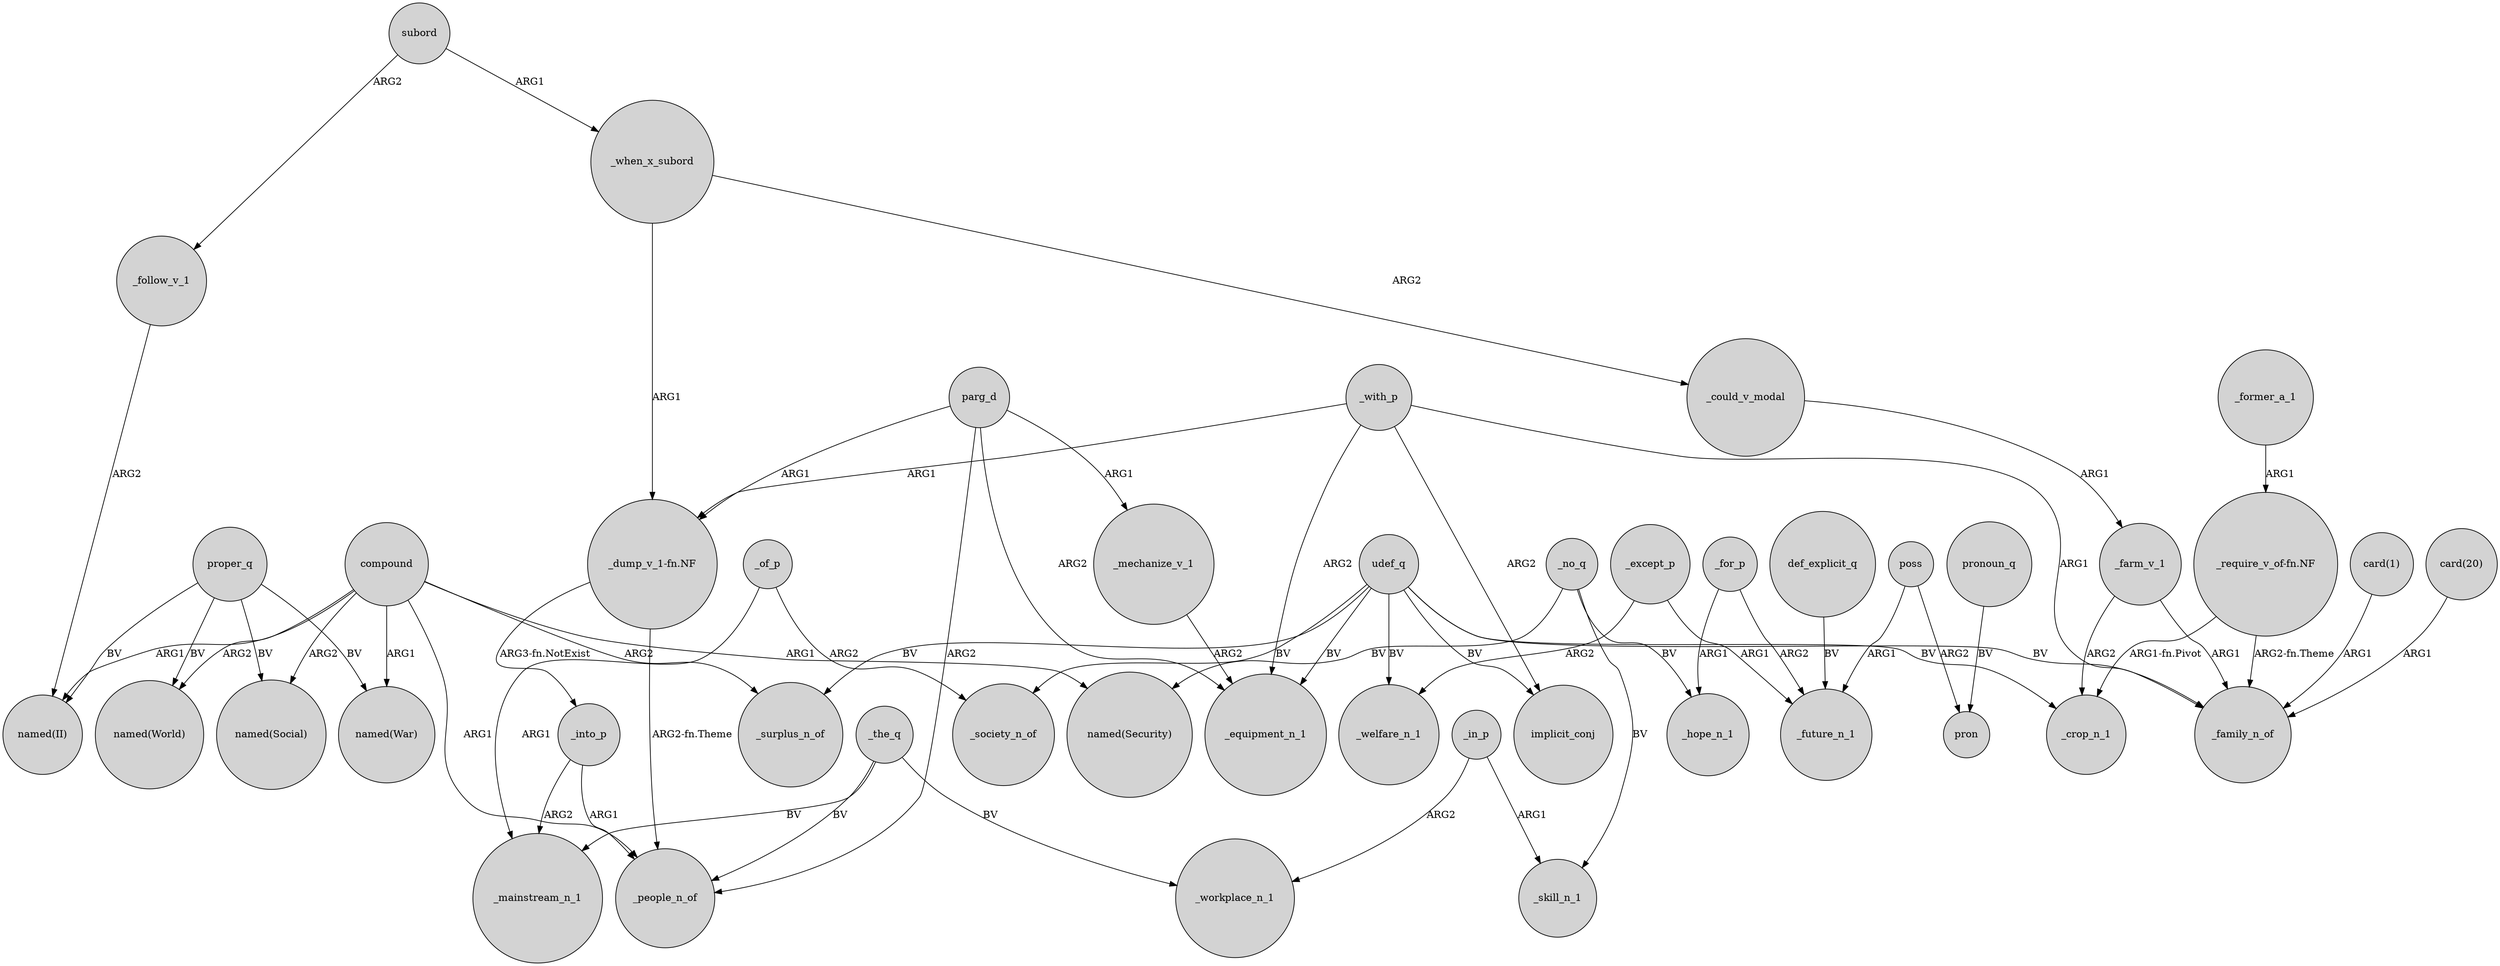 digraph {
	node [shape=circle style=filled]
	_farm_v_1 -> _crop_n_1 [label=ARG2]
	compound -> "named(II)" [label=ARG1]
	udef_q -> _equipment_n_1 [label=BV]
	compound -> "named(Security)" [label=ARG1]
	poss -> pron [label=ARG2]
	_into_p -> _mainstream_n_1 [label=ARG2]
	"_require_v_of-fn.NF" -> _family_n_of [label="ARG2-fn.Theme"]
	proper_q -> "named(II)" [label=BV]
	parg_d -> _mechanize_v_1 [label=ARG1]
	parg_d -> "_dump_v_1-fn.NF" [label=ARG1]
	_into_p -> _people_n_of [label=ARG1]
	proper_q -> "named(Social)" [label=BV]
	_no_q -> "named(Security)" [label=BV]
	"_dump_v_1-fn.NF" -> _into_p [label="ARG3-fn.NotExist"]
	"_require_v_of-fn.NF" -> _crop_n_1 [label="ARG1-fn.Pivot"]
	subord -> _follow_v_1 [label=ARG2]
	_of_p -> _mainstream_n_1 [label=ARG1]
	poss -> _future_n_1 [label=ARG1]
	_except_p -> _future_n_1 [label=ARG1]
	_farm_v_1 -> _family_n_of [label=ARG1]
	udef_q -> implicit_conj [label=BV]
	udef_q -> _welfare_n_1 [label=BV]
	_for_p -> _future_n_1 [label=ARG2]
	compound -> "named(Social)" [label=ARG2]
	pronoun_q -> pron [label=BV]
	def_explicit_q -> _future_n_1 [label=BV]
	_when_x_subord -> _could_v_modal [label=ARG2]
	parg_d -> _equipment_n_1 [label=ARG2]
	_except_p -> _welfare_n_1 [label=ARG2]
	_the_q -> _mainstream_n_1 [label=BV]
	_with_p -> "_dump_v_1-fn.NF" [label=ARG1]
	compound -> "named(World)" [label=ARG2]
	"card(1)" -> _family_n_of [label=ARG1]
	_with_p -> _equipment_n_1 [label=ARG2]
	udef_q -> _surplus_n_of [label=BV]
	subord -> _when_x_subord [label=ARG1]
	"_dump_v_1-fn.NF" -> _people_n_of [label="ARG2-fn.Theme"]
	proper_q -> "named(World)" [label=BV]
	parg_d -> _people_n_of [label=ARG2]
	compound -> _surplus_n_of [label=ARG2]
	_in_p -> _workplace_n_1 [label=ARG2]
	compound -> "named(War)" [label=ARG1]
	_could_v_modal -> _farm_v_1 [label=ARG1]
	_mechanize_v_1 -> _equipment_n_1 [label=ARG2]
	_former_a_1 -> "_require_v_of-fn.NF" [label=ARG1]
	_with_p -> _family_n_of [label=ARG1]
	udef_q -> _society_n_of [label=BV]
	_follow_v_1 -> "named(II)" [label=ARG2]
	_with_p -> implicit_conj [label=ARG2]
	_no_q -> _skill_n_1 [label=BV]
	_for_p -> _hope_n_1 [label=ARG1]
	_of_p -> _society_n_of [label=ARG2]
	proper_q -> "named(War)" [label=BV]
	udef_q -> _crop_n_1 [label=BV]
	udef_q -> _family_n_of [label=BV]
	compound -> _people_n_of [label=ARG1]
	_in_p -> _skill_n_1 [label=ARG1]
	"card(20)" -> _family_n_of [label=ARG1]
	_no_q -> _hope_n_1 [label=BV]
	_the_q -> _people_n_of [label=BV]
	_the_q -> _workplace_n_1 [label=BV]
	_when_x_subord -> "_dump_v_1-fn.NF" [label=ARG1]
}

